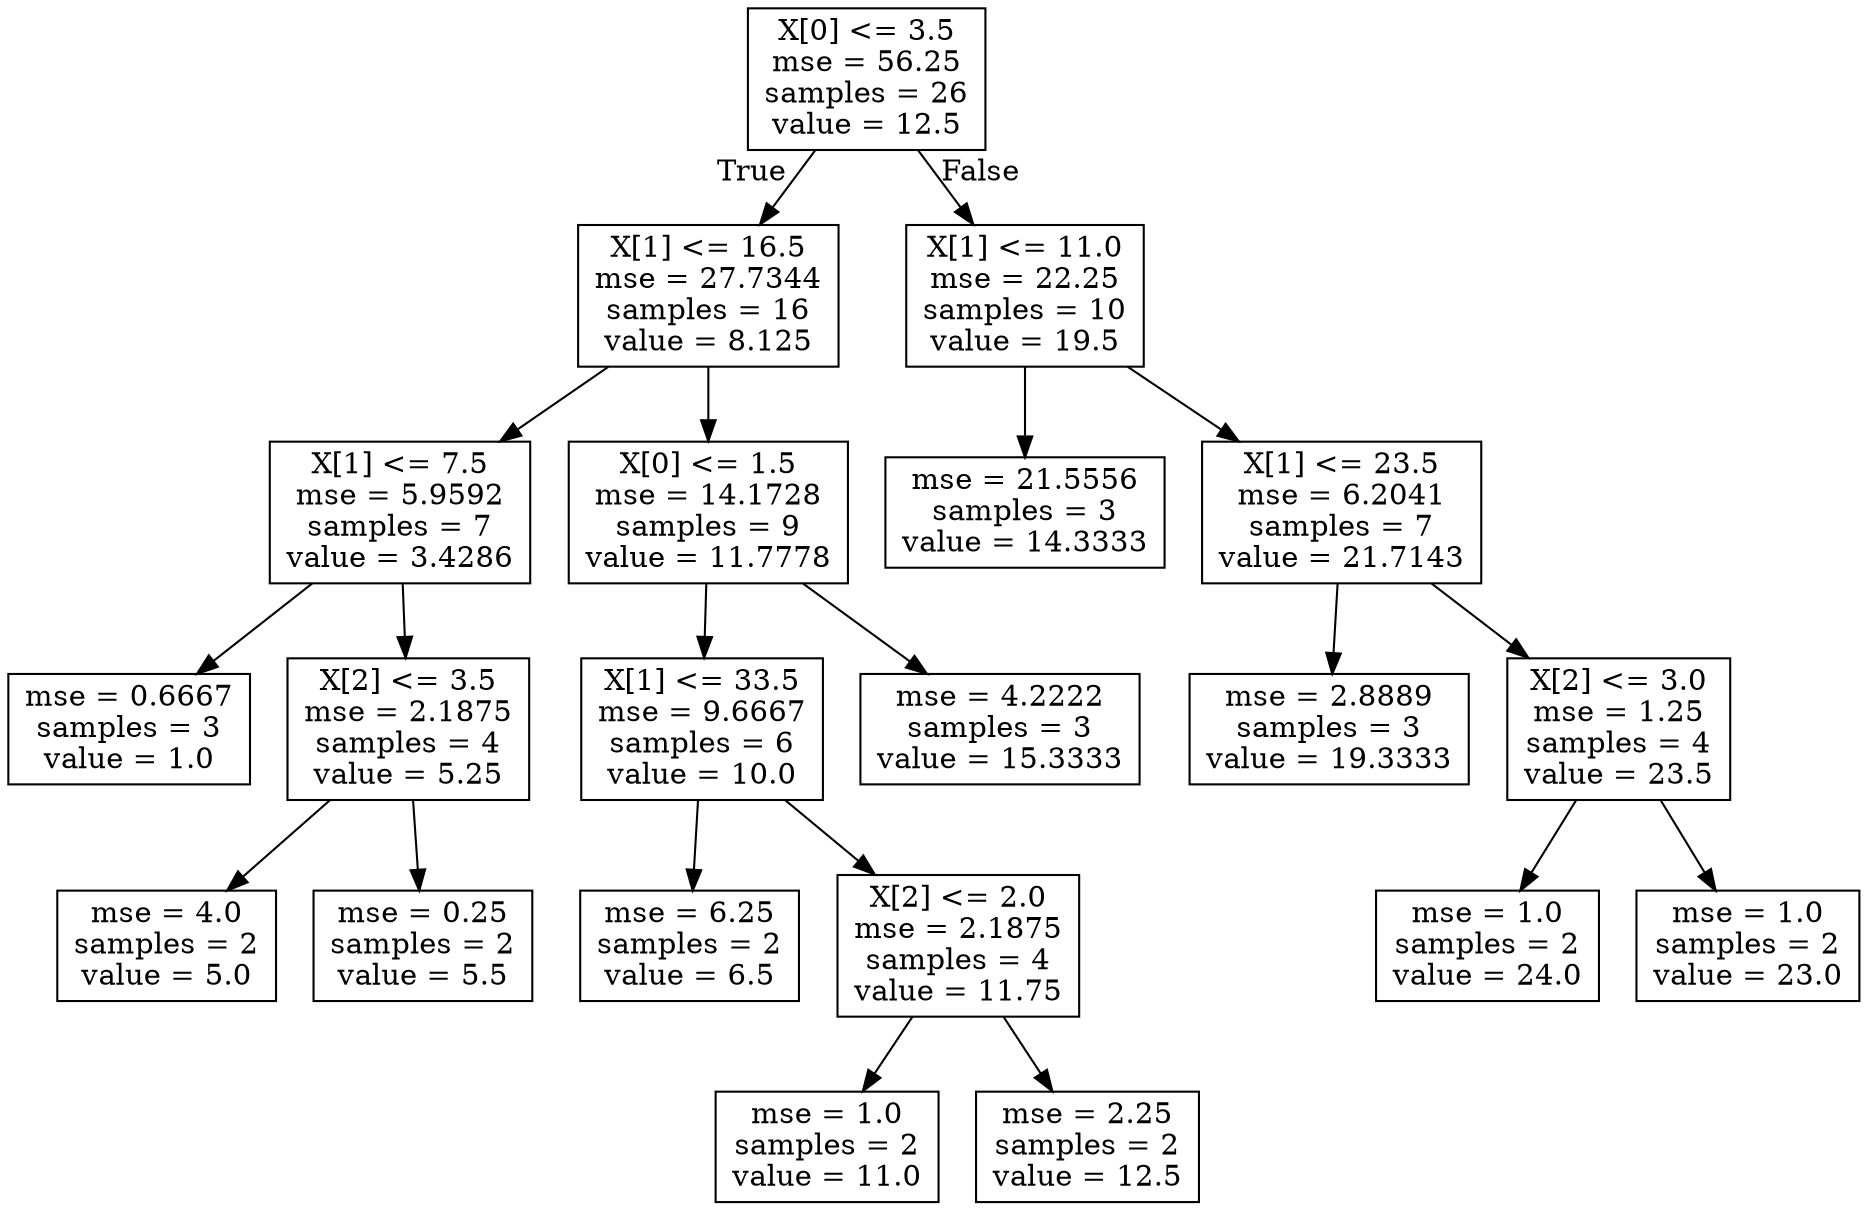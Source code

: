 digraph Tree {
node [shape=box] ;
0 [label="X[0] <= 3.5\nmse = 56.25\nsamples = 26\nvalue = 12.5"] ;
1 [label="X[1] <= 16.5\nmse = 27.7344\nsamples = 16\nvalue = 8.125"] ;
0 -> 1 [labeldistance=2.5, labelangle=45, headlabel="True"] ;
2 [label="X[1] <= 7.5\nmse = 5.9592\nsamples = 7\nvalue = 3.4286"] ;
1 -> 2 ;
3 [label="mse = 0.6667\nsamples = 3\nvalue = 1.0"] ;
2 -> 3 ;
4 [label="X[2] <= 3.5\nmse = 2.1875\nsamples = 4\nvalue = 5.25"] ;
2 -> 4 ;
5 [label="mse = 4.0\nsamples = 2\nvalue = 5.0"] ;
4 -> 5 ;
6 [label="mse = 0.25\nsamples = 2\nvalue = 5.5"] ;
4 -> 6 ;
7 [label="X[0] <= 1.5\nmse = 14.1728\nsamples = 9\nvalue = 11.7778"] ;
1 -> 7 ;
8 [label="X[1] <= 33.5\nmse = 9.6667\nsamples = 6\nvalue = 10.0"] ;
7 -> 8 ;
9 [label="mse = 6.25\nsamples = 2\nvalue = 6.5"] ;
8 -> 9 ;
10 [label="X[2] <= 2.0\nmse = 2.1875\nsamples = 4\nvalue = 11.75"] ;
8 -> 10 ;
11 [label="mse = 1.0\nsamples = 2\nvalue = 11.0"] ;
10 -> 11 ;
12 [label="mse = 2.25\nsamples = 2\nvalue = 12.5"] ;
10 -> 12 ;
13 [label="mse = 4.2222\nsamples = 3\nvalue = 15.3333"] ;
7 -> 13 ;
14 [label="X[1] <= 11.0\nmse = 22.25\nsamples = 10\nvalue = 19.5"] ;
0 -> 14 [labeldistance=2.5, labelangle=-45, headlabel="False"] ;
15 [label="mse = 21.5556\nsamples = 3\nvalue = 14.3333"] ;
14 -> 15 ;
16 [label="X[1] <= 23.5\nmse = 6.2041\nsamples = 7\nvalue = 21.7143"] ;
14 -> 16 ;
17 [label="mse = 2.8889\nsamples = 3\nvalue = 19.3333"] ;
16 -> 17 ;
18 [label="X[2] <= 3.0\nmse = 1.25\nsamples = 4\nvalue = 23.5"] ;
16 -> 18 ;
19 [label="mse = 1.0\nsamples = 2\nvalue = 24.0"] ;
18 -> 19 ;
20 [label="mse = 1.0\nsamples = 2\nvalue = 23.0"] ;
18 -> 20 ;
}